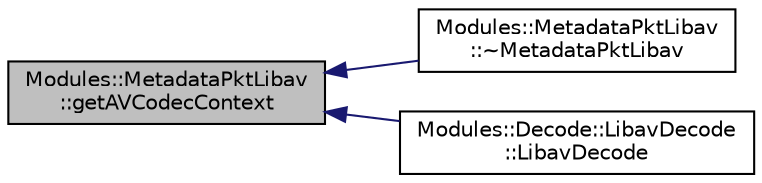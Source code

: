 digraph "Modules::MetadataPktLibav::getAVCodecContext"
{
 // INTERACTIVE_SVG=YES
  edge [fontname="Helvetica",fontsize="10",labelfontname="Helvetica",labelfontsize="10"];
  node [fontname="Helvetica",fontsize="10",shape=record];
  rankdir="LR";
  Node1 [label="Modules::MetadataPktLibav\l::getAVCodecContext",height=0.2,width=0.4,color="black", fillcolor="grey75", style="filled", fontcolor="black"];
  Node1 -> Node2 [dir="back",color="midnightblue",fontsize="10",style="solid",fontname="Helvetica"];
  Node2 [label="Modules::MetadataPktLibav\l::~MetadataPktLibav",height=0.2,width=0.4,color="black", fillcolor="white", style="filled",URL="$class_modules_1_1_metadata_pkt_libav.html#a84c3f4f3929c86118b2ef764a1d4b159"];
  Node1 -> Node3 [dir="back",color="midnightblue",fontsize="10",style="solid",fontname="Helvetica"];
  Node3 [label="Modules::Decode::LibavDecode\l::LibavDecode",height=0.2,width=0.4,color="black", fillcolor="white", style="filled",URL="$class_modules_1_1_decode_1_1_libav_decode.html#acca2be63a6ce0423bdf076617b885347"];
}
